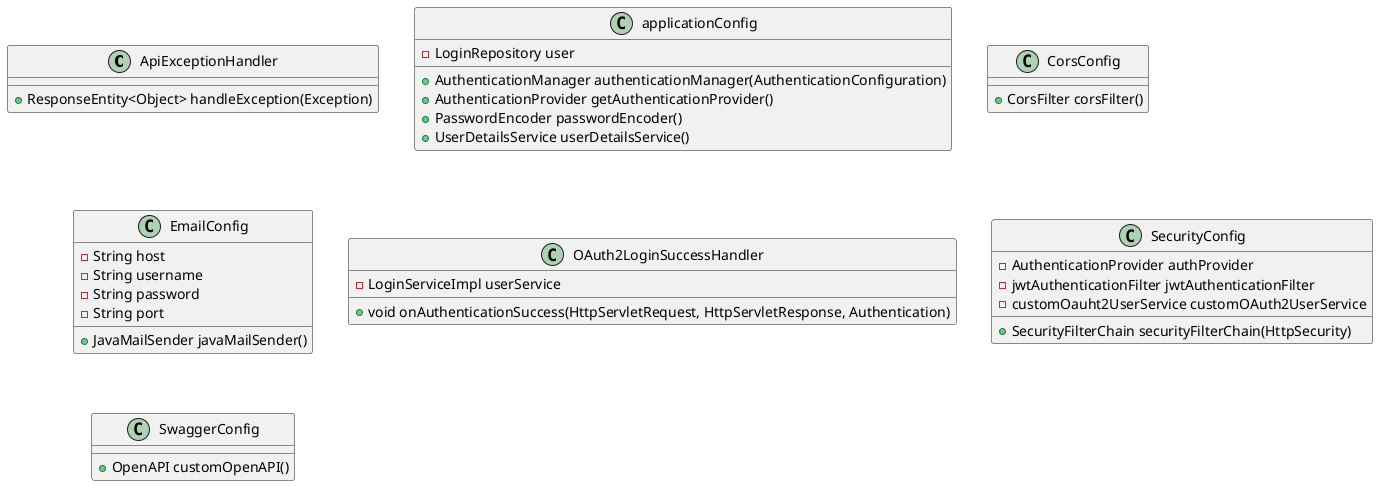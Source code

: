 @startuml Complete Config Class Diagram

class ApiExceptionHandler {
    + ResponseEntity<Object> handleException(Exception)
}

class applicationConfig {
    - LoginRepository user
    + AuthenticationManager authenticationManager(AuthenticationConfiguration)
    + AuthenticationProvider getAuthenticationProvider()
    + PasswordEncoder passwordEncoder()
    + UserDetailsService userDetailsService()
}

class CorsConfig {
    + CorsFilter corsFilter()
}

class EmailConfig {
    - String host
    - String username
    - String password
    - String port
    + JavaMailSender javaMailSender()
}

class OAuth2LoginSuccessHandler {
    - LoginServiceImpl userService
    + void onAuthenticationSuccess(HttpServletRequest, HttpServletResponse, Authentication)
}

class SecurityConfig {
    - AuthenticationProvider authProvider
    - jwtAuthenticationFilter jwtAuthenticationFilter
    - customOauht2UserService customOAuth2UserService
    + SecurityFilterChain securityFilterChain(HttpSecurity)
}

class SwaggerConfig {
    + OpenAPI customOpenAPI()
}

@enduml